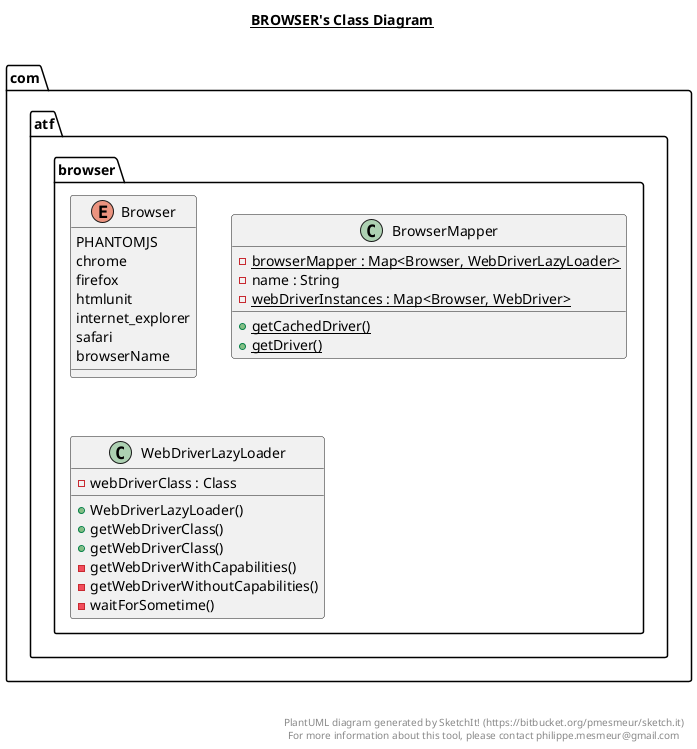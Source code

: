 @startuml

title __BROWSER's Class Diagram__\n

  namespace com.atf.browser {
    enum Browser {
      PHANTOMJS
      chrome
      firefox
      htmlunit
      internet_explorer
      safari
      browserName
    }
  }
  

  namespace com.atf.browser {
    class com.atf.browser.BrowserMapper {
        {static} - browserMapper : Map<Browser, WebDriverLazyLoader>
        - name : String
        {static} - webDriverInstances : Map<Browser, WebDriver>
        {static} + getCachedDriver()
        {static} + getDriver()
    }
  }
  

  namespace com.atf.browser {
    class com.atf.browser.WebDriverLazyLoader {
        - webDriverClass : Class
        + WebDriverLazyLoader()
        + getWebDriverClass()
        + getWebDriverClass()
        - getWebDriverWithCapabilities()
        - getWebDriverWithoutCapabilities()
        - waitForSometime()
    }
  }
  



right footer


PlantUML diagram generated by SketchIt! (https://bitbucket.org/pmesmeur/sketch.it)
For more information about this tool, please contact philippe.mesmeur@gmail.com
endfooter

@enduml
